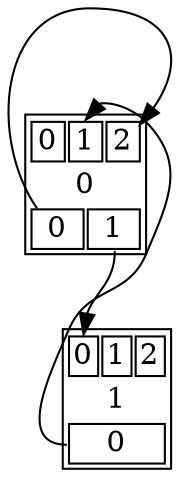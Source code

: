 digraph {
0 [shape=plain label=<<table border="1"><tr><td port="in0" align="text" colspan="2" cellpadding="1" >0</td><td port="in1" align="text" colspan="2" cellpadding="1" >1</td><td port="in2" align="text" colspan="2" cellpadding="1" >2</td></tr><tr><td align="text" border="0" colspan="6">0</td></tr><tr><td port="out0" align="text" colspan="3" cellpadding="1" >0</td><td port="out1" align="text" colspan="3" cellpadding="1" >1</td></tr></table>>]
0:out0 -> 0:in2 [style=""]
0:out1 -> 1:in0 [style=""]
1 [shape=plain label=<<table border="1"><tr><td port="in0" align="text" colspan="1" cellpadding="1" >0</td><td port="in1" align="text" colspan="1" cellpadding="1" >1</td><td port="in2" align="text" colspan="1" cellpadding="1" >2</td></tr><tr><td align="text" border="0" colspan="3">1</td></tr><tr><td port="out0" align="text" colspan="3" cellpadding="1" >0</td></tr></table>>]
1:out0 -> 0:in1 [style=""]
}
